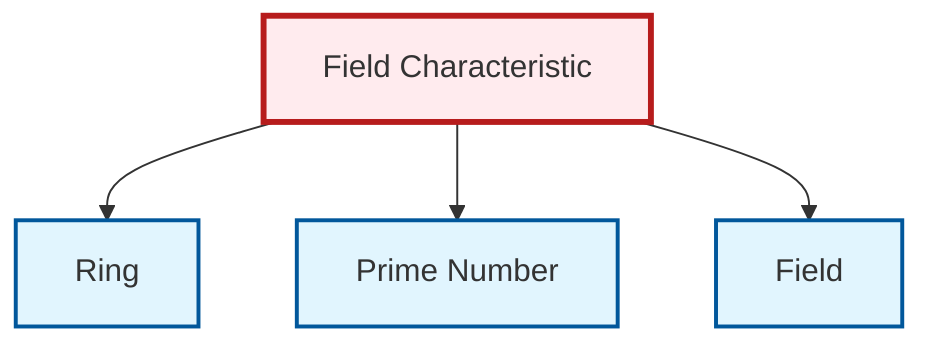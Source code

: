graph TD
    classDef definition fill:#e1f5fe,stroke:#01579b,stroke-width:2px
    classDef theorem fill:#f3e5f5,stroke:#4a148c,stroke-width:2px
    classDef axiom fill:#fff3e0,stroke:#e65100,stroke-width:2px
    classDef example fill:#e8f5e9,stroke:#1b5e20,stroke-width:2px
    classDef current fill:#ffebee,stroke:#b71c1c,stroke-width:3px
    def-prime["Prime Number"]:::definition
    def-field["Field"]:::definition
    def-ring["Ring"]:::definition
    thm-field-characteristic["Field Characteristic"]:::theorem
    thm-field-characteristic --> def-ring
    thm-field-characteristic --> def-prime
    thm-field-characteristic --> def-field
    class thm-field-characteristic current